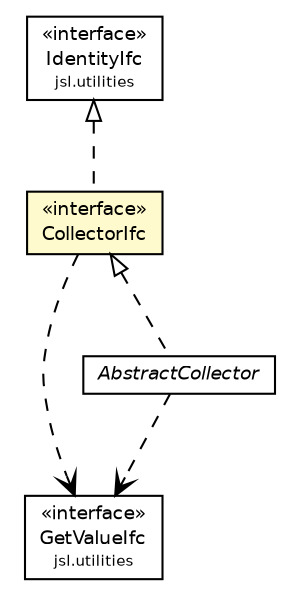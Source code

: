 #!/usr/local/bin/dot
#
# Class diagram 
# Generated by UMLGraph version 5.4 (http://www.umlgraph.org/)
#

digraph G {
	edge [fontname="Helvetica",fontsize=10,labelfontname="Helvetica",labelfontsize=10];
	node [fontname="Helvetica",fontsize=10,shape=plaintext];
	nodesep=0.25;
	ranksep=0.5;
	// jsl.utilities.IdentityIfc
	c42463 [label=<<table title="jsl.utilities.IdentityIfc" border="0" cellborder="1" cellspacing="0" cellpadding="2" port="p" href="../IdentityIfc.html">
		<tr><td><table border="0" cellspacing="0" cellpadding="1">
<tr><td align="center" balign="center"> &#171;interface&#187; </td></tr>
<tr><td align="center" balign="center"> IdentityIfc </td></tr>
<tr><td align="center" balign="center"><font point-size="7.0"> jsl.utilities </font></td></tr>
		</table></td></tr>
		</table>>, URL="../IdentityIfc.html", fontname="Helvetica", fontcolor="black", fontsize=9.0];
	// jsl.utilities.GetValueIfc
	c42465 [label=<<table title="jsl.utilities.GetValueIfc" border="0" cellborder="1" cellspacing="0" cellpadding="2" port="p" href="../GetValueIfc.html">
		<tr><td><table border="0" cellspacing="0" cellpadding="1">
<tr><td align="center" balign="center"> &#171;interface&#187; </td></tr>
<tr><td align="center" balign="center"> GetValueIfc </td></tr>
<tr><td align="center" balign="center"><font point-size="7.0"> jsl.utilities </font></td></tr>
		</table></td></tr>
		</table>>, URL="../GetValueIfc.html", fontname="Helvetica", fontcolor="black", fontsize=9.0];
	// jsl.utilities.statistic.CollectorIfc
	c42601 [label=<<table title="jsl.utilities.statistic.CollectorIfc" border="0" cellborder="1" cellspacing="0" cellpadding="2" port="p" bgcolor="lemonChiffon" href="./CollectorIfc.html">
		<tr><td><table border="0" cellspacing="0" cellpadding="1">
<tr><td align="center" balign="center"> &#171;interface&#187; </td></tr>
<tr><td align="center" balign="center"> CollectorIfc </td></tr>
		</table></td></tr>
		</table>>, URL="./CollectorIfc.html", fontname="Helvetica", fontcolor="black", fontsize=9.0];
	// jsl.utilities.statistic.AbstractCollector
	c42605 [label=<<table title="jsl.utilities.statistic.AbstractCollector" border="0" cellborder="1" cellspacing="0" cellpadding="2" port="p" href="./AbstractCollector.html">
		<tr><td><table border="0" cellspacing="0" cellpadding="1">
<tr><td align="center" balign="center"><font face="Helvetica-Oblique"> AbstractCollector </font></td></tr>
		</table></td></tr>
		</table>>, URL="./AbstractCollector.html", fontname="Helvetica", fontcolor="black", fontsize=9.0];
	//jsl.utilities.statistic.CollectorIfc implements jsl.utilities.IdentityIfc
	c42463:p -> c42601:p [dir=back,arrowtail=empty,style=dashed];
	//jsl.utilities.statistic.AbstractCollector implements jsl.utilities.statistic.CollectorIfc
	c42601:p -> c42605:p [dir=back,arrowtail=empty,style=dashed];
	// jsl.utilities.statistic.CollectorIfc DEPEND jsl.utilities.GetValueIfc
	c42601:p -> c42465:p [taillabel="", label="", headlabel="", fontname="Helvetica", fontcolor="black", fontsize=10.0, color="black", arrowhead=open, style=dashed];
	// jsl.utilities.statistic.AbstractCollector DEPEND jsl.utilities.GetValueIfc
	c42605:p -> c42465:p [taillabel="", label="", headlabel="", fontname="Helvetica", fontcolor="black", fontsize=10.0, color="black", arrowhead=open, style=dashed];
}

